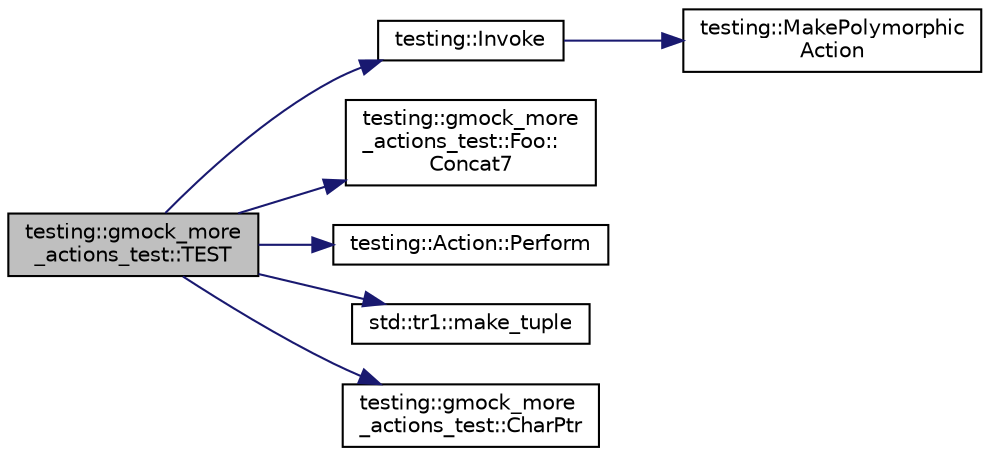 digraph "testing::gmock_more_actions_test::TEST"
{
  edge [fontname="Helvetica",fontsize="10",labelfontname="Helvetica",labelfontsize="10"];
  node [fontname="Helvetica",fontsize="10",shape=record];
  rankdir="LR";
  Node220 [label="testing::gmock_more\l_actions_test::TEST",height=0.2,width=0.4,color="black", fillcolor="grey75", style="filled", fontcolor="black"];
  Node220 -> Node221 [color="midnightblue",fontsize="10",style="solid",fontname="Helvetica"];
  Node221 [label="testing::Invoke",height=0.2,width=0.4,color="black", fillcolor="white", style="filled",URL="$d0/d75/namespacetesting.html#a12aebaf8363d49a383047529f798b694"];
  Node221 -> Node222 [color="midnightblue",fontsize="10",style="solid",fontname="Helvetica"];
  Node222 [label="testing::MakePolymorphic\lAction",height=0.2,width=0.4,color="black", fillcolor="white", style="filled",URL="$d0/d75/namespacetesting.html#a36bd06c5ea972c6df0bd9f40a7a94c65"];
  Node220 -> Node223 [color="midnightblue",fontsize="10",style="solid",fontname="Helvetica"];
  Node223 [label="testing::gmock_more\l_actions_test::Foo::\lConcat7",height=0.2,width=0.4,color="black", fillcolor="white", style="filled",URL="$da/d08/classtesting_1_1gmock__more__actions__test_1_1_foo.html#a5ff9313371e65a91b086afdc2032b0eb"];
  Node220 -> Node224 [color="midnightblue",fontsize="10",style="solid",fontname="Helvetica"];
  Node224 [label="testing::Action::Perform",height=0.2,width=0.4,color="black", fillcolor="white", style="filled",URL="$d0/dd1/classtesting_1_1_action.html#ad00a03062885685da84b308e6e8ff4cb"];
  Node220 -> Node225 [color="midnightblue",fontsize="10",style="solid",fontname="Helvetica"];
  Node225 [label="std::tr1::make_tuple",height=0.2,width=0.4,color="black", fillcolor="white", style="filled",URL="$d2/db7/namespacestd_1_1tr1.html#af7e12a0f5b5791b5b7c49a5a17b85359"];
  Node220 -> Node226 [color="midnightblue",fontsize="10",style="solid",fontname="Helvetica"];
  Node226 [label="testing::gmock_more\l_actions_test::CharPtr",height=0.2,width=0.4,color="black", fillcolor="white", style="filled",URL="$d1/d7a/namespacetesting_1_1gmock__more__actions__test.html#aa19ac39aaa785adeb8d7837d58b824f3"];
}
